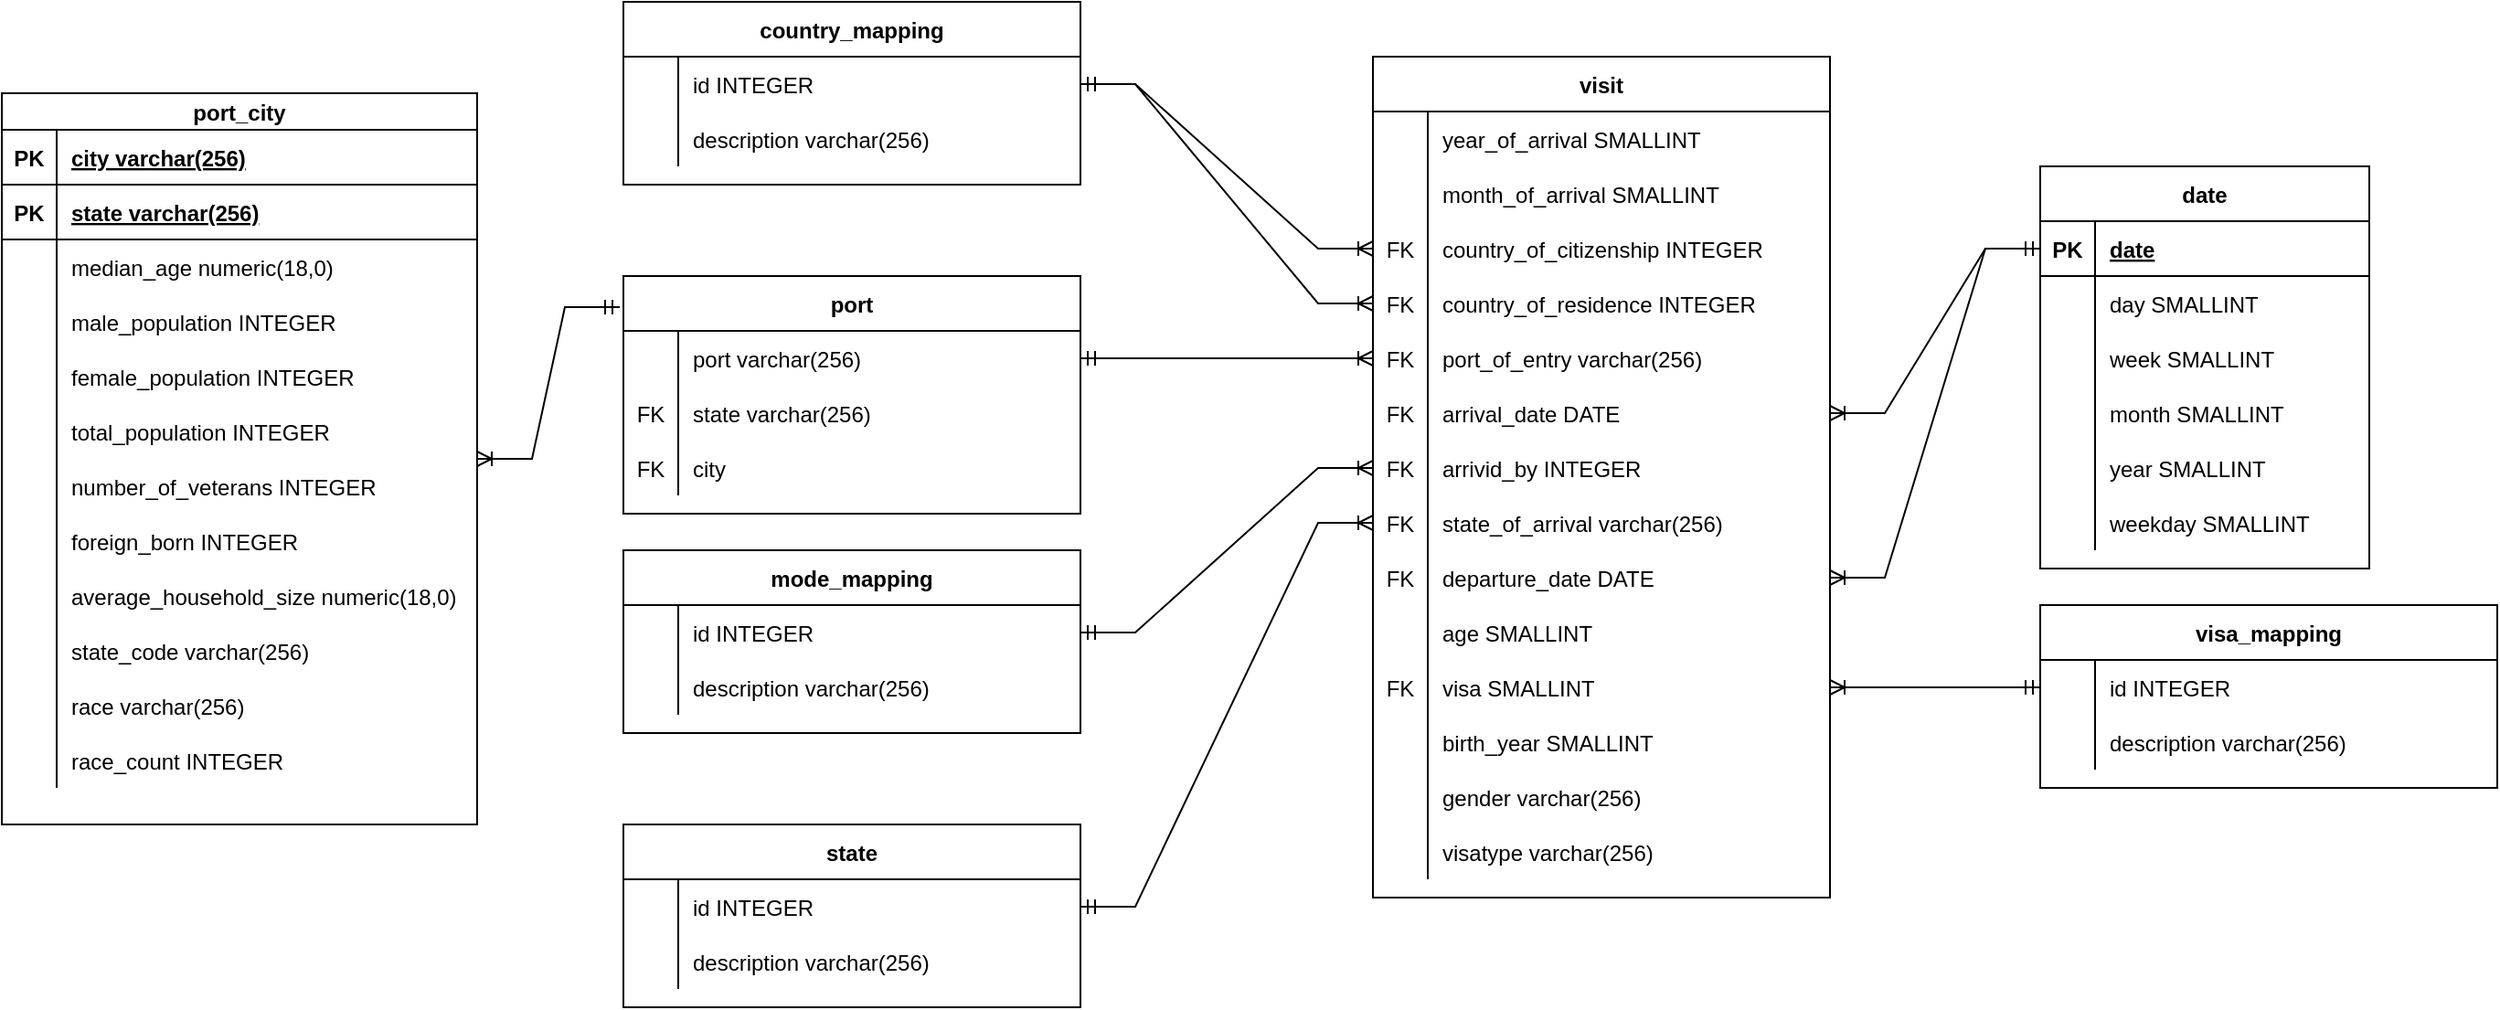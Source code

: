 <mxfile version="15.7.3" type="device"><diagram id="R2lEEEUBdFMjLlhIrx00" name="Page-1"><mxGraphModel dx="1426" dy="801" grid="1" gridSize="10" guides="1" tooltips="1" connect="1" arrows="1" fold="1" page="1" pageScale="1" pageWidth="850" pageHeight="1100" math="0" shadow="0" extFonts="Permanent Marker^https://fonts.googleapis.com/css?family=Permanent+Marker"><root><mxCell id="0"/><mxCell id="1" parent="0"/><mxCell id="C-vyLk0tnHw3VtMMgP7b-2" value="visit" style="shape=table;startSize=30;container=1;collapsible=1;childLayout=tableLayout;fixedRows=1;rowLines=0;fontStyle=1;align=center;resizeLast=1;" parent="1" vertex="1"><mxGeometry x="760" y="305" width="250" height="460" as="geometry"/></mxCell><mxCell id="C-vyLk0tnHw3VtMMgP7b-6" value="" style="shape=partialRectangle;collapsible=0;dropTarget=0;pointerEvents=0;fillColor=none;points=[[0,0.5],[1,0.5]];portConstraint=eastwest;top=0;left=0;right=0;bottom=0;" parent="C-vyLk0tnHw3VtMMgP7b-2" vertex="1"><mxGeometry y="30" width="250" height="30" as="geometry"/></mxCell><mxCell id="C-vyLk0tnHw3VtMMgP7b-7" value="" style="shape=partialRectangle;overflow=hidden;connectable=0;fillColor=none;top=0;left=0;bottom=0;right=0;" parent="C-vyLk0tnHw3VtMMgP7b-6" vertex="1"><mxGeometry width="30" height="30" as="geometry"><mxRectangle width="30" height="30" as="alternateBounds"/></mxGeometry></mxCell><mxCell id="C-vyLk0tnHw3VtMMgP7b-8" value="year_of_arrival SMALLINT" style="shape=partialRectangle;overflow=hidden;connectable=0;fillColor=none;top=0;left=0;bottom=0;right=0;align=left;spacingLeft=6;" parent="C-vyLk0tnHw3VtMMgP7b-6" vertex="1"><mxGeometry x="30" width="220" height="30" as="geometry"><mxRectangle width="220" height="30" as="alternateBounds"/></mxGeometry></mxCell><mxCell id="C-vyLk0tnHw3VtMMgP7b-9" value="" style="shape=partialRectangle;collapsible=0;dropTarget=0;pointerEvents=0;fillColor=none;points=[[0,0.5],[1,0.5]];portConstraint=eastwest;top=0;left=0;right=0;bottom=0;" parent="C-vyLk0tnHw3VtMMgP7b-2" vertex="1"><mxGeometry y="60" width="250" height="30" as="geometry"/></mxCell><mxCell id="C-vyLk0tnHw3VtMMgP7b-10" value="" style="shape=partialRectangle;overflow=hidden;connectable=0;fillColor=none;top=0;left=0;bottom=0;right=0;" parent="C-vyLk0tnHw3VtMMgP7b-9" vertex="1"><mxGeometry width="30" height="30" as="geometry"><mxRectangle width="30" height="30" as="alternateBounds"/></mxGeometry></mxCell><mxCell id="C-vyLk0tnHw3VtMMgP7b-11" value="month_of_arrival SMALLINT" style="shape=partialRectangle;overflow=hidden;connectable=0;fillColor=none;top=0;left=0;bottom=0;right=0;align=left;spacingLeft=6;" parent="C-vyLk0tnHw3VtMMgP7b-9" vertex="1"><mxGeometry x="30" width="220" height="30" as="geometry"><mxRectangle width="220" height="30" as="alternateBounds"/></mxGeometry></mxCell><mxCell id="hazP6G-nw2PqB7xqvJs9-37" style="shape=partialRectangle;collapsible=0;dropTarget=0;pointerEvents=0;fillColor=none;points=[[0,0.5],[1,0.5]];portConstraint=eastwest;top=0;left=0;right=0;bottom=0;" parent="C-vyLk0tnHw3VtMMgP7b-2" vertex="1"><mxGeometry y="90" width="250" height="30" as="geometry"/></mxCell><mxCell id="hazP6G-nw2PqB7xqvJs9-38" value="FK" style="shape=partialRectangle;overflow=hidden;connectable=0;fillColor=none;top=0;left=0;bottom=0;right=0;" parent="hazP6G-nw2PqB7xqvJs9-37" vertex="1"><mxGeometry width="30" height="30" as="geometry"><mxRectangle width="30" height="30" as="alternateBounds"/></mxGeometry></mxCell><mxCell id="hazP6G-nw2PqB7xqvJs9-39" value="country_of_citizenship INTEGER" style="shape=partialRectangle;overflow=hidden;connectable=0;fillColor=none;top=0;left=0;bottom=0;right=0;align=left;spacingLeft=6;" parent="hazP6G-nw2PqB7xqvJs9-37" vertex="1"><mxGeometry x="30" width="220" height="30" as="geometry"><mxRectangle width="220" height="30" as="alternateBounds"/></mxGeometry></mxCell><mxCell id="hazP6G-nw2PqB7xqvJs9-34" style="shape=partialRectangle;collapsible=0;dropTarget=0;pointerEvents=0;fillColor=none;points=[[0,0.5],[1,0.5]];portConstraint=eastwest;top=0;left=0;right=0;bottom=0;" parent="C-vyLk0tnHw3VtMMgP7b-2" vertex="1"><mxGeometry y="120" width="250" height="30" as="geometry"/></mxCell><mxCell id="hazP6G-nw2PqB7xqvJs9-35" value="FK" style="shape=partialRectangle;overflow=hidden;connectable=0;fillColor=none;top=0;left=0;bottom=0;right=0;" parent="hazP6G-nw2PqB7xqvJs9-34" vertex="1"><mxGeometry width="30" height="30" as="geometry"><mxRectangle width="30" height="30" as="alternateBounds"/></mxGeometry></mxCell><mxCell id="hazP6G-nw2PqB7xqvJs9-36" value="country_of_residence INTEGER" style="shape=partialRectangle;overflow=hidden;connectable=0;fillColor=none;top=0;left=0;bottom=0;right=0;align=left;spacingLeft=6;" parent="hazP6G-nw2PqB7xqvJs9-34" vertex="1"><mxGeometry x="30" width="220" height="30" as="geometry"><mxRectangle width="220" height="30" as="alternateBounds"/></mxGeometry></mxCell><mxCell id="hazP6G-nw2PqB7xqvJs9-31" style="shape=partialRectangle;collapsible=0;dropTarget=0;pointerEvents=0;fillColor=none;points=[[0,0.5],[1,0.5]];portConstraint=eastwest;top=0;left=0;right=0;bottom=0;" parent="C-vyLk0tnHw3VtMMgP7b-2" vertex="1"><mxGeometry y="150" width="250" height="30" as="geometry"/></mxCell><mxCell id="hazP6G-nw2PqB7xqvJs9-32" value="FK" style="shape=partialRectangle;overflow=hidden;connectable=0;fillColor=none;top=0;left=0;bottom=0;right=0;" parent="hazP6G-nw2PqB7xqvJs9-31" vertex="1"><mxGeometry width="30" height="30" as="geometry"><mxRectangle width="30" height="30" as="alternateBounds"/></mxGeometry></mxCell><mxCell id="hazP6G-nw2PqB7xqvJs9-33" value="port_of_entry varchar(256)" style="shape=partialRectangle;overflow=hidden;connectable=0;fillColor=none;top=0;left=0;bottom=0;right=0;align=left;spacingLeft=6;" parent="hazP6G-nw2PqB7xqvJs9-31" vertex="1"><mxGeometry x="30" width="220" height="30" as="geometry"><mxRectangle width="220" height="30" as="alternateBounds"/></mxGeometry></mxCell><mxCell id="hazP6G-nw2PqB7xqvJs9-28" style="shape=partialRectangle;collapsible=0;dropTarget=0;pointerEvents=0;fillColor=none;points=[[0,0.5],[1,0.5]];portConstraint=eastwest;top=0;left=0;right=0;bottom=0;" parent="C-vyLk0tnHw3VtMMgP7b-2" vertex="1"><mxGeometry y="180" width="250" height="30" as="geometry"/></mxCell><mxCell id="hazP6G-nw2PqB7xqvJs9-29" value="FK" style="shape=partialRectangle;overflow=hidden;connectable=0;fillColor=none;top=0;left=0;bottom=0;right=0;" parent="hazP6G-nw2PqB7xqvJs9-28" vertex="1"><mxGeometry width="30" height="30" as="geometry"><mxRectangle width="30" height="30" as="alternateBounds"/></mxGeometry></mxCell><mxCell id="hazP6G-nw2PqB7xqvJs9-30" value="arrival_date DATE" style="shape=partialRectangle;overflow=hidden;connectable=0;fillColor=none;top=0;left=0;bottom=0;right=0;align=left;spacingLeft=6;" parent="hazP6G-nw2PqB7xqvJs9-28" vertex="1"><mxGeometry x="30" width="220" height="30" as="geometry"><mxRectangle width="220" height="30" as="alternateBounds"/></mxGeometry></mxCell><mxCell id="hazP6G-nw2PqB7xqvJs9-25" style="shape=partialRectangle;collapsible=0;dropTarget=0;pointerEvents=0;fillColor=none;points=[[0,0.5],[1,0.5]];portConstraint=eastwest;top=0;left=0;right=0;bottom=0;" parent="C-vyLk0tnHw3VtMMgP7b-2" vertex="1"><mxGeometry y="210" width="250" height="30" as="geometry"/></mxCell><mxCell id="hazP6G-nw2PqB7xqvJs9-26" value="FK" style="shape=partialRectangle;overflow=hidden;connectable=0;fillColor=none;top=0;left=0;bottom=0;right=0;" parent="hazP6G-nw2PqB7xqvJs9-25" vertex="1"><mxGeometry width="30" height="30" as="geometry"><mxRectangle width="30" height="30" as="alternateBounds"/></mxGeometry></mxCell><mxCell id="hazP6G-nw2PqB7xqvJs9-27" value="arrivid_by INTEGER" style="shape=partialRectangle;overflow=hidden;connectable=0;fillColor=none;top=0;left=0;bottom=0;right=0;align=left;spacingLeft=6;" parent="hazP6G-nw2PqB7xqvJs9-25" vertex="1"><mxGeometry x="30" width="220" height="30" as="geometry"><mxRectangle width="220" height="30" as="alternateBounds"/></mxGeometry></mxCell><mxCell id="hazP6G-nw2PqB7xqvJs9-22" style="shape=partialRectangle;collapsible=0;dropTarget=0;pointerEvents=0;fillColor=none;points=[[0,0.5],[1,0.5]];portConstraint=eastwest;top=0;left=0;right=0;bottom=0;" parent="C-vyLk0tnHw3VtMMgP7b-2" vertex="1"><mxGeometry y="240" width="250" height="30" as="geometry"/></mxCell><mxCell id="hazP6G-nw2PqB7xqvJs9-23" value="FK" style="shape=partialRectangle;overflow=hidden;connectable=0;fillColor=none;top=0;left=0;bottom=0;right=0;" parent="hazP6G-nw2PqB7xqvJs9-22" vertex="1"><mxGeometry width="30" height="30" as="geometry"><mxRectangle width="30" height="30" as="alternateBounds"/></mxGeometry></mxCell><mxCell id="hazP6G-nw2PqB7xqvJs9-24" value="state_of_arrival varchar(256)" style="shape=partialRectangle;overflow=hidden;connectable=0;fillColor=none;top=0;left=0;bottom=0;right=0;align=left;spacingLeft=6;" parent="hazP6G-nw2PqB7xqvJs9-22" vertex="1"><mxGeometry x="30" width="220" height="30" as="geometry"><mxRectangle width="220" height="30" as="alternateBounds"/></mxGeometry></mxCell><mxCell id="hazP6G-nw2PqB7xqvJs9-19" style="shape=partialRectangle;collapsible=0;dropTarget=0;pointerEvents=0;fillColor=none;points=[[0,0.5],[1,0.5]];portConstraint=eastwest;top=0;left=0;right=0;bottom=0;" parent="C-vyLk0tnHw3VtMMgP7b-2" vertex="1"><mxGeometry y="270" width="250" height="30" as="geometry"/></mxCell><mxCell id="hazP6G-nw2PqB7xqvJs9-20" value="FK" style="shape=partialRectangle;overflow=hidden;connectable=0;fillColor=none;top=0;left=0;bottom=0;right=0;" parent="hazP6G-nw2PqB7xqvJs9-19" vertex="1"><mxGeometry width="30" height="30" as="geometry"><mxRectangle width="30" height="30" as="alternateBounds"/></mxGeometry></mxCell><mxCell id="hazP6G-nw2PqB7xqvJs9-21" value="departure_date DATE" style="shape=partialRectangle;overflow=hidden;connectable=0;fillColor=none;top=0;left=0;bottom=0;right=0;align=left;spacingLeft=6;" parent="hazP6G-nw2PqB7xqvJs9-19" vertex="1"><mxGeometry x="30" width="220" height="30" as="geometry"><mxRectangle width="220" height="30" as="alternateBounds"/></mxGeometry></mxCell><mxCell id="hazP6G-nw2PqB7xqvJs9-16" style="shape=partialRectangle;collapsible=0;dropTarget=0;pointerEvents=0;fillColor=none;points=[[0,0.5],[1,0.5]];portConstraint=eastwest;top=0;left=0;right=0;bottom=0;" parent="C-vyLk0tnHw3VtMMgP7b-2" vertex="1"><mxGeometry y="300" width="250" height="30" as="geometry"/></mxCell><mxCell id="hazP6G-nw2PqB7xqvJs9-17" style="shape=partialRectangle;overflow=hidden;connectable=0;fillColor=none;top=0;left=0;bottom=0;right=0;" parent="hazP6G-nw2PqB7xqvJs9-16" vertex="1"><mxGeometry width="30" height="30" as="geometry"><mxRectangle width="30" height="30" as="alternateBounds"/></mxGeometry></mxCell><mxCell id="hazP6G-nw2PqB7xqvJs9-18" value="age SMALLINT" style="shape=partialRectangle;overflow=hidden;connectable=0;fillColor=none;top=0;left=0;bottom=0;right=0;align=left;spacingLeft=6;" parent="hazP6G-nw2PqB7xqvJs9-16" vertex="1"><mxGeometry x="30" width="220" height="30" as="geometry"><mxRectangle width="220" height="30" as="alternateBounds"/></mxGeometry></mxCell><mxCell id="hazP6G-nw2PqB7xqvJs9-13" style="shape=partialRectangle;collapsible=0;dropTarget=0;pointerEvents=0;fillColor=none;points=[[0,0.5],[1,0.5]];portConstraint=eastwest;top=0;left=0;right=0;bottom=0;" parent="C-vyLk0tnHw3VtMMgP7b-2" vertex="1"><mxGeometry y="330" width="250" height="30" as="geometry"/></mxCell><mxCell id="hazP6G-nw2PqB7xqvJs9-14" value="FK" style="shape=partialRectangle;overflow=hidden;connectable=0;fillColor=none;top=0;left=0;bottom=0;right=0;" parent="hazP6G-nw2PqB7xqvJs9-13" vertex="1"><mxGeometry width="30" height="30" as="geometry"><mxRectangle width="30" height="30" as="alternateBounds"/></mxGeometry></mxCell><mxCell id="hazP6G-nw2PqB7xqvJs9-15" value="visa SMALLINT" style="shape=partialRectangle;overflow=hidden;connectable=0;fillColor=none;top=0;left=0;bottom=0;right=0;align=left;spacingLeft=6;" parent="hazP6G-nw2PqB7xqvJs9-13" vertex="1"><mxGeometry x="30" width="220" height="30" as="geometry"><mxRectangle width="220" height="30" as="alternateBounds"/></mxGeometry></mxCell><mxCell id="hazP6G-nw2PqB7xqvJs9-4" style="shape=partialRectangle;collapsible=0;dropTarget=0;pointerEvents=0;fillColor=none;points=[[0,0.5],[1,0.5]];portConstraint=eastwest;top=0;left=0;right=0;bottom=0;" parent="C-vyLk0tnHw3VtMMgP7b-2" vertex="1"><mxGeometry y="360" width="250" height="30" as="geometry"/></mxCell><mxCell id="hazP6G-nw2PqB7xqvJs9-5" style="shape=partialRectangle;overflow=hidden;connectable=0;fillColor=none;top=0;left=0;bottom=0;right=0;" parent="hazP6G-nw2PqB7xqvJs9-4" vertex="1"><mxGeometry width="30" height="30" as="geometry"><mxRectangle width="30" height="30" as="alternateBounds"/></mxGeometry></mxCell><mxCell id="hazP6G-nw2PqB7xqvJs9-6" value="birth_year SMALLINT" style="shape=partialRectangle;overflow=hidden;connectable=0;fillColor=none;top=0;left=0;bottom=0;right=0;align=left;spacingLeft=6;" parent="hazP6G-nw2PqB7xqvJs9-4" vertex="1"><mxGeometry x="30" width="220" height="30" as="geometry"><mxRectangle width="220" height="30" as="alternateBounds"/></mxGeometry></mxCell><mxCell id="hazP6G-nw2PqB7xqvJs9-1" style="shape=partialRectangle;collapsible=0;dropTarget=0;pointerEvents=0;fillColor=none;points=[[0,0.5],[1,0.5]];portConstraint=eastwest;top=0;left=0;right=0;bottom=0;" parent="C-vyLk0tnHw3VtMMgP7b-2" vertex="1"><mxGeometry y="390" width="250" height="30" as="geometry"/></mxCell><mxCell id="hazP6G-nw2PqB7xqvJs9-2" style="shape=partialRectangle;overflow=hidden;connectable=0;fillColor=none;top=0;left=0;bottom=0;right=0;" parent="hazP6G-nw2PqB7xqvJs9-1" vertex="1"><mxGeometry width="30" height="30" as="geometry"><mxRectangle width="30" height="30" as="alternateBounds"/></mxGeometry></mxCell><mxCell id="hazP6G-nw2PqB7xqvJs9-3" value="gender varchar(256)" style="shape=partialRectangle;overflow=hidden;connectable=0;fillColor=none;top=0;left=0;bottom=0;right=0;align=left;spacingLeft=6;" parent="hazP6G-nw2PqB7xqvJs9-1" vertex="1"><mxGeometry x="30" width="220" height="30" as="geometry"><mxRectangle width="220" height="30" as="alternateBounds"/></mxGeometry></mxCell><mxCell id="hazP6G-nw2PqB7xqvJs9-40" style="shape=partialRectangle;collapsible=0;dropTarget=0;pointerEvents=0;fillColor=none;points=[[0,0.5],[1,0.5]];portConstraint=eastwest;top=0;left=0;right=0;bottom=0;" parent="C-vyLk0tnHw3VtMMgP7b-2" vertex="1"><mxGeometry y="420" width="250" height="30" as="geometry"/></mxCell><mxCell id="hazP6G-nw2PqB7xqvJs9-41" value="" style="shape=partialRectangle;overflow=hidden;connectable=0;fillColor=none;top=0;left=0;bottom=0;right=0;" parent="hazP6G-nw2PqB7xqvJs9-40" vertex="1"><mxGeometry width="30" height="30" as="geometry"><mxRectangle width="30" height="30" as="alternateBounds"/></mxGeometry></mxCell><mxCell id="hazP6G-nw2PqB7xqvJs9-42" value="visatype varchar(256)" style="shape=partialRectangle;overflow=hidden;connectable=0;fillColor=none;top=0;left=0;bottom=0;right=0;align=left;spacingLeft=6;" parent="hazP6G-nw2PqB7xqvJs9-40" vertex="1"><mxGeometry x="30" width="220" height="30" as="geometry"><mxRectangle width="220" height="30" as="alternateBounds"/></mxGeometry></mxCell><mxCell id="C-vyLk0tnHw3VtMMgP7b-13" value="country_mapping" style="shape=table;startSize=30;container=1;collapsible=1;childLayout=tableLayout;fixedRows=1;rowLines=0;fontStyle=1;align=center;resizeLast=1;" parent="1" vertex="1"><mxGeometry x="350" y="275" width="250" height="100" as="geometry"/></mxCell><mxCell id="C-vyLk0tnHw3VtMMgP7b-17" value="" style="shape=partialRectangle;collapsible=0;dropTarget=0;pointerEvents=0;fillColor=none;points=[[0,0.5],[1,0.5]];portConstraint=eastwest;top=0;left=0;right=0;bottom=0;" parent="C-vyLk0tnHw3VtMMgP7b-13" vertex="1"><mxGeometry y="30" width="250" height="30" as="geometry"/></mxCell><mxCell id="C-vyLk0tnHw3VtMMgP7b-18" value="" style="shape=partialRectangle;overflow=hidden;connectable=0;fillColor=none;top=0;left=0;bottom=0;right=0;" parent="C-vyLk0tnHw3VtMMgP7b-17" vertex="1"><mxGeometry width="30" height="30" as="geometry"><mxRectangle width="30" height="30" as="alternateBounds"/></mxGeometry></mxCell><mxCell id="C-vyLk0tnHw3VtMMgP7b-19" value="id INTEGER" style="shape=partialRectangle;overflow=hidden;connectable=0;fillColor=none;top=0;left=0;bottom=0;right=0;align=left;spacingLeft=6;" parent="C-vyLk0tnHw3VtMMgP7b-17" vertex="1"><mxGeometry x="30" width="220" height="30" as="geometry"><mxRectangle width="220" height="30" as="alternateBounds"/></mxGeometry></mxCell><mxCell id="C-vyLk0tnHw3VtMMgP7b-20" value="" style="shape=partialRectangle;collapsible=0;dropTarget=0;pointerEvents=0;fillColor=none;points=[[0,0.5],[1,0.5]];portConstraint=eastwest;top=0;left=0;right=0;bottom=0;" parent="C-vyLk0tnHw3VtMMgP7b-13" vertex="1"><mxGeometry y="60" width="250" height="30" as="geometry"/></mxCell><mxCell id="C-vyLk0tnHw3VtMMgP7b-21" value="" style="shape=partialRectangle;overflow=hidden;connectable=0;fillColor=none;top=0;left=0;bottom=0;right=0;" parent="C-vyLk0tnHw3VtMMgP7b-20" vertex="1"><mxGeometry width="30" height="30" as="geometry"><mxRectangle width="30" height="30" as="alternateBounds"/></mxGeometry></mxCell><mxCell id="C-vyLk0tnHw3VtMMgP7b-22" value="description varchar(256)" style="shape=partialRectangle;overflow=hidden;connectable=0;fillColor=none;top=0;left=0;bottom=0;right=0;align=left;spacingLeft=6;" parent="C-vyLk0tnHw3VtMMgP7b-20" vertex="1"><mxGeometry x="30" width="220" height="30" as="geometry"><mxRectangle width="220" height="30" as="alternateBounds"/></mxGeometry></mxCell><mxCell id="hazP6G-nw2PqB7xqvJs9-43" value="port" style="shape=table;startSize=30;container=1;collapsible=1;childLayout=tableLayout;fixedRows=1;rowLines=0;fontStyle=1;align=center;resizeLast=1;" parent="1" vertex="1"><mxGeometry x="350" y="425" width="250" height="130" as="geometry"/></mxCell><mxCell id="hazP6G-nw2PqB7xqvJs9-44" value="" style="shape=partialRectangle;collapsible=0;dropTarget=0;pointerEvents=0;fillColor=none;points=[[0,0.5],[1,0.5]];portConstraint=eastwest;top=0;left=0;right=0;bottom=0;" parent="hazP6G-nw2PqB7xqvJs9-43" vertex="1"><mxGeometry y="30" width="250" height="30" as="geometry"/></mxCell><mxCell id="hazP6G-nw2PqB7xqvJs9-45" value="" style="shape=partialRectangle;overflow=hidden;connectable=0;fillColor=none;top=0;left=0;bottom=0;right=0;" parent="hazP6G-nw2PqB7xqvJs9-44" vertex="1"><mxGeometry width="30" height="30" as="geometry"><mxRectangle width="30" height="30" as="alternateBounds"/></mxGeometry></mxCell><mxCell id="hazP6G-nw2PqB7xqvJs9-46" value="port varchar(256)" style="shape=partialRectangle;overflow=hidden;connectable=0;fillColor=none;top=0;left=0;bottom=0;right=0;align=left;spacingLeft=6;" parent="hazP6G-nw2PqB7xqvJs9-44" vertex="1"><mxGeometry x="30" width="220" height="30" as="geometry"><mxRectangle width="220" height="30" as="alternateBounds"/></mxGeometry></mxCell><mxCell id="hazP6G-nw2PqB7xqvJs9-47" value="" style="shape=partialRectangle;collapsible=0;dropTarget=0;pointerEvents=0;fillColor=none;points=[[0,0.5],[1,0.5]];portConstraint=eastwest;top=0;left=0;right=0;bottom=0;" parent="hazP6G-nw2PqB7xqvJs9-43" vertex="1"><mxGeometry y="60" width="250" height="30" as="geometry"/></mxCell><mxCell id="hazP6G-nw2PqB7xqvJs9-48" value="FK" style="shape=partialRectangle;overflow=hidden;connectable=0;fillColor=none;top=0;left=0;bottom=0;right=0;" parent="hazP6G-nw2PqB7xqvJs9-47" vertex="1"><mxGeometry width="30" height="30" as="geometry"><mxRectangle width="30" height="30" as="alternateBounds"/></mxGeometry></mxCell><mxCell id="hazP6G-nw2PqB7xqvJs9-49" value="state varchar(256)" style="shape=partialRectangle;overflow=hidden;connectable=0;fillColor=none;top=0;left=0;bottom=0;right=0;align=left;spacingLeft=6;" parent="hazP6G-nw2PqB7xqvJs9-47" vertex="1"><mxGeometry x="30" width="220" height="30" as="geometry"><mxRectangle width="220" height="30" as="alternateBounds"/></mxGeometry></mxCell><mxCell id="TzOOoj2K23jad0Xkvvsw-1" style="shape=partialRectangle;collapsible=0;dropTarget=0;pointerEvents=0;fillColor=none;points=[[0,0.5],[1,0.5]];portConstraint=eastwest;top=0;left=0;right=0;bottom=0;" vertex="1" parent="hazP6G-nw2PqB7xqvJs9-43"><mxGeometry y="90" width="250" height="30" as="geometry"/></mxCell><mxCell id="TzOOoj2K23jad0Xkvvsw-2" value="FK" style="shape=partialRectangle;overflow=hidden;connectable=0;fillColor=none;top=0;left=0;bottom=0;right=0;" vertex="1" parent="TzOOoj2K23jad0Xkvvsw-1"><mxGeometry width="30" height="30" as="geometry"><mxRectangle width="30" height="30" as="alternateBounds"/></mxGeometry></mxCell><mxCell id="TzOOoj2K23jad0Xkvvsw-3" value="city" style="shape=partialRectangle;overflow=hidden;connectable=0;fillColor=none;top=0;left=0;bottom=0;right=0;align=left;spacingLeft=6;" vertex="1" parent="TzOOoj2K23jad0Xkvvsw-1"><mxGeometry x="30" width="220" height="30" as="geometry"><mxRectangle width="220" height="30" as="alternateBounds"/></mxGeometry></mxCell><mxCell id="hazP6G-nw2PqB7xqvJs9-50" value="mode_mapping" style="shape=table;startSize=30;container=1;collapsible=1;childLayout=tableLayout;fixedRows=1;rowLines=0;fontStyle=1;align=center;resizeLast=1;" parent="1" vertex="1"><mxGeometry x="350" y="575" width="250" height="100" as="geometry"/></mxCell><mxCell id="hazP6G-nw2PqB7xqvJs9-51" value="" style="shape=partialRectangle;collapsible=0;dropTarget=0;pointerEvents=0;fillColor=none;points=[[0,0.5],[1,0.5]];portConstraint=eastwest;top=0;left=0;right=0;bottom=0;" parent="hazP6G-nw2PqB7xqvJs9-50" vertex="1"><mxGeometry y="30" width="250" height="30" as="geometry"/></mxCell><mxCell id="hazP6G-nw2PqB7xqvJs9-52" value="" style="shape=partialRectangle;overflow=hidden;connectable=0;fillColor=none;top=0;left=0;bottom=0;right=0;" parent="hazP6G-nw2PqB7xqvJs9-51" vertex="1"><mxGeometry width="30" height="30" as="geometry"><mxRectangle width="30" height="30" as="alternateBounds"/></mxGeometry></mxCell><mxCell id="hazP6G-nw2PqB7xqvJs9-53" value="id INTEGER" style="shape=partialRectangle;overflow=hidden;connectable=0;fillColor=none;top=0;left=0;bottom=0;right=0;align=left;spacingLeft=6;" parent="hazP6G-nw2PqB7xqvJs9-51" vertex="1"><mxGeometry x="30" width="220" height="30" as="geometry"><mxRectangle width="220" height="30" as="alternateBounds"/></mxGeometry></mxCell><mxCell id="hazP6G-nw2PqB7xqvJs9-54" value="" style="shape=partialRectangle;collapsible=0;dropTarget=0;pointerEvents=0;fillColor=none;points=[[0,0.5],[1,0.5]];portConstraint=eastwest;top=0;left=0;right=0;bottom=0;" parent="hazP6G-nw2PqB7xqvJs9-50" vertex="1"><mxGeometry y="60" width="250" height="30" as="geometry"/></mxCell><mxCell id="hazP6G-nw2PqB7xqvJs9-55" value="" style="shape=partialRectangle;overflow=hidden;connectable=0;fillColor=none;top=0;left=0;bottom=0;right=0;" parent="hazP6G-nw2PqB7xqvJs9-54" vertex="1"><mxGeometry width="30" height="30" as="geometry"><mxRectangle width="30" height="30" as="alternateBounds"/></mxGeometry></mxCell><mxCell id="hazP6G-nw2PqB7xqvJs9-56" value="description varchar(256)" style="shape=partialRectangle;overflow=hidden;connectable=0;fillColor=none;top=0;left=0;bottom=0;right=0;align=left;spacingLeft=6;" parent="hazP6G-nw2PqB7xqvJs9-54" vertex="1"><mxGeometry x="30" width="220" height="30" as="geometry"><mxRectangle width="220" height="30" as="alternateBounds"/></mxGeometry></mxCell><mxCell id="hazP6G-nw2PqB7xqvJs9-57" value="state" style="shape=table;startSize=30;container=1;collapsible=1;childLayout=tableLayout;fixedRows=1;rowLines=0;fontStyle=1;align=center;resizeLast=1;" parent="1" vertex="1"><mxGeometry x="350" y="725" width="250" height="100" as="geometry"/></mxCell><mxCell id="hazP6G-nw2PqB7xqvJs9-58" value="" style="shape=partialRectangle;collapsible=0;dropTarget=0;pointerEvents=0;fillColor=none;points=[[0,0.5],[1,0.5]];portConstraint=eastwest;top=0;left=0;right=0;bottom=0;" parent="hazP6G-nw2PqB7xqvJs9-57" vertex="1"><mxGeometry y="30" width="250" height="30" as="geometry"/></mxCell><mxCell id="hazP6G-nw2PqB7xqvJs9-59" value="" style="shape=partialRectangle;overflow=hidden;connectable=0;fillColor=none;top=0;left=0;bottom=0;right=0;" parent="hazP6G-nw2PqB7xqvJs9-58" vertex="1"><mxGeometry width="30" height="30" as="geometry"><mxRectangle width="30" height="30" as="alternateBounds"/></mxGeometry></mxCell><mxCell id="hazP6G-nw2PqB7xqvJs9-60" value="id INTEGER" style="shape=partialRectangle;overflow=hidden;connectable=0;fillColor=none;top=0;left=0;bottom=0;right=0;align=left;spacingLeft=6;" parent="hazP6G-nw2PqB7xqvJs9-58" vertex="1"><mxGeometry x="30" width="220" height="30" as="geometry"><mxRectangle width="220" height="30" as="alternateBounds"/></mxGeometry></mxCell><mxCell id="hazP6G-nw2PqB7xqvJs9-61" value="" style="shape=partialRectangle;collapsible=0;dropTarget=0;pointerEvents=0;fillColor=none;points=[[0,0.5],[1,0.5]];portConstraint=eastwest;top=0;left=0;right=0;bottom=0;" parent="hazP6G-nw2PqB7xqvJs9-57" vertex="1"><mxGeometry y="60" width="250" height="30" as="geometry"/></mxCell><mxCell id="hazP6G-nw2PqB7xqvJs9-62" value="" style="shape=partialRectangle;overflow=hidden;connectable=0;fillColor=none;top=0;left=0;bottom=0;right=0;" parent="hazP6G-nw2PqB7xqvJs9-61" vertex="1"><mxGeometry width="30" height="30" as="geometry"><mxRectangle width="30" height="30" as="alternateBounds"/></mxGeometry></mxCell><mxCell id="hazP6G-nw2PqB7xqvJs9-63" value="description varchar(256)" style="shape=partialRectangle;overflow=hidden;connectable=0;fillColor=none;top=0;left=0;bottom=0;right=0;align=left;spacingLeft=6;" parent="hazP6G-nw2PqB7xqvJs9-61" vertex="1"><mxGeometry x="30" width="220" height="30" as="geometry"><mxRectangle width="220" height="30" as="alternateBounds"/></mxGeometry></mxCell><mxCell id="hazP6G-nw2PqB7xqvJs9-64" value="visa_mapping" style="shape=table;startSize=30;container=1;collapsible=1;childLayout=tableLayout;fixedRows=1;rowLines=0;fontStyle=1;align=center;resizeLast=1;" parent="1" vertex="1"><mxGeometry x="1125" y="605" width="250" height="100" as="geometry"/></mxCell><mxCell id="hazP6G-nw2PqB7xqvJs9-65" value="" style="shape=partialRectangle;collapsible=0;dropTarget=0;pointerEvents=0;fillColor=none;points=[[0,0.5],[1,0.5]];portConstraint=eastwest;top=0;left=0;right=0;bottom=0;" parent="hazP6G-nw2PqB7xqvJs9-64" vertex="1"><mxGeometry y="30" width="250" height="30" as="geometry"/></mxCell><mxCell id="hazP6G-nw2PqB7xqvJs9-66" value="" style="shape=partialRectangle;overflow=hidden;connectable=0;fillColor=none;top=0;left=0;bottom=0;right=0;" parent="hazP6G-nw2PqB7xqvJs9-65" vertex="1"><mxGeometry width="30" height="30" as="geometry"><mxRectangle width="30" height="30" as="alternateBounds"/></mxGeometry></mxCell><mxCell id="hazP6G-nw2PqB7xqvJs9-67" value="id INTEGER" style="shape=partialRectangle;overflow=hidden;connectable=0;fillColor=none;top=0;left=0;bottom=0;right=0;align=left;spacingLeft=6;" parent="hazP6G-nw2PqB7xqvJs9-65" vertex="1"><mxGeometry x="30" width="220" height="30" as="geometry"><mxRectangle width="220" height="30" as="alternateBounds"/></mxGeometry></mxCell><mxCell id="hazP6G-nw2PqB7xqvJs9-68" value="" style="shape=partialRectangle;collapsible=0;dropTarget=0;pointerEvents=0;fillColor=none;points=[[0,0.5],[1,0.5]];portConstraint=eastwest;top=0;left=0;right=0;bottom=0;" parent="hazP6G-nw2PqB7xqvJs9-64" vertex="1"><mxGeometry y="60" width="250" height="30" as="geometry"/></mxCell><mxCell id="hazP6G-nw2PqB7xqvJs9-69" value="" style="shape=partialRectangle;overflow=hidden;connectable=0;fillColor=none;top=0;left=0;bottom=0;right=0;" parent="hazP6G-nw2PqB7xqvJs9-68" vertex="1"><mxGeometry width="30" height="30" as="geometry"><mxRectangle width="30" height="30" as="alternateBounds"/></mxGeometry></mxCell><mxCell id="hazP6G-nw2PqB7xqvJs9-70" value="description varchar(256)" style="shape=partialRectangle;overflow=hidden;connectable=0;fillColor=none;top=0;left=0;bottom=0;right=0;align=left;spacingLeft=6;" parent="hazP6G-nw2PqB7xqvJs9-68" vertex="1"><mxGeometry x="30" width="220" height="30" as="geometry"><mxRectangle width="220" height="30" as="alternateBounds"/></mxGeometry></mxCell><mxCell id="hazP6G-nw2PqB7xqvJs9-71" value="date" style="shape=table;startSize=30;container=1;collapsible=1;childLayout=tableLayout;fixedRows=1;rowLines=0;fontStyle=1;align=center;resizeLast=1;" parent="1" vertex="1"><mxGeometry x="1125" y="365" width="180" height="220" as="geometry"/></mxCell><mxCell id="hazP6G-nw2PqB7xqvJs9-72" value="" style="shape=partialRectangle;collapsible=0;dropTarget=0;pointerEvents=0;fillColor=none;top=0;left=0;bottom=1;right=0;points=[[0,0.5],[1,0.5]];portConstraint=eastwest;" parent="hazP6G-nw2PqB7xqvJs9-71" vertex="1"><mxGeometry y="30" width="180" height="30" as="geometry"/></mxCell><mxCell id="hazP6G-nw2PqB7xqvJs9-73" value="PK" style="shape=partialRectangle;connectable=0;fillColor=none;top=0;left=0;bottom=0;right=0;fontStyle=1;overflow=hidden;" parent="hazP6G-nw2PqB7xqvJs9-72" vertex="1"><mxGeometry width="30" height="30" as="geometry"><mxRectangle width="30" height="30" as="alternateBounds"/></mxGeometry></mxCell><mxCell id="hazP6G-nw2PqB7xqvJs9-74" value="date" style="shape=partialRectangle;connectable=0;fillColor=none;top=0;left=0;bottom=0;right=0;align=left;spacingLeft=6;fontStyle=5;overflow=hidden;" parent="hazP6G-nw2PqB7xqvJs9-72" vertex="1"><mxGeometry x="30" width="150" height="30" as="geometry"><mxRectangle width="150" height="30" as="alternateBounds"/></mxGeometry></mxCell><mxCell id="hazP6G-nw2PqB7xqvJs9-78" value="" style="shape=partialRectangle;collapsible=0;dropTarget=0;pointerEvents=0;fillColor=none;top=0;left=0;bottom=0;right=0;points=[[0,0.5],[1,0.5]];portConstraint=eastwest;" parent="hazP6G-nw2PqB7xqvJs9-71" vertex="1"><mxGeometry y="60" width="180" height="30" as="geometry"/></mxCell><mxCell id="hazP6G-nw2PqB7xqvJs9-79" value="" style="shape=partialRectangle;connectable=0;fillColor=none;top=0;left=0;bottom=0;right=0;editable=1;overflow=hidden;" parent="hazP6G-nw2PqB7xqvJs9-78" vertex="1"><mxGeometry width="30" height="30" as="geometry"><mxRectangle width="30" height="30" as="alternateBounds"/></mxGeometry></mxCell><mxCell id="hazP6G-nw2PqB7xqvJs9-80" value="day SMALLINT" style="shape=partialRectangle;connectable=0;fillColor=none;top=0;left=0;bottom=0;right=0;align=left;spacingLeft=6;overflow=hidden;" parent="hazP6G-nw2PqB7xqvJs9-78" vertex="1"><mxGeometry x="30" width="150" height="30" as="geometry"><mxRectangle width="150" height="30" as="alternateBounds"/></mxGeometry></mxCell><mxCell id="hazP6G-nw2PqB7xqvJs9-81" value="" style="shape=partialRectangle;collapsible=0;dropTarget=0;pointerEvents=0;fillColor=none;top=0;left=0;bottom=0;right=0;points=[[0,0.5],[1,0.5]];portConstraint=eastwest;" parent="hazP6G-nw2PqB7xqvJs9-71" vertex="1"><mxGeometry y="90" width="180" height="30" as="geometry"/></mxCell><mxCell id="hazP6G-nw2PqB7xqvJs9-82" value="" style="shape=partialRectangle;connectable=0;fillColor=none;top=0;left=0;bottom=0;right=0;editable=1;overflow=hidden;" parent="hazP6G-nw2PqB7xqvJs9-81" vertex="1"><mxGeometry width="30" height="30" as="geometry"><mxRectangle width="30" height="30" as="alternateBounds"/></mxGeometry></mxCell><mxCell id="hazP6G-nw2PqB7xqvJs9-83" value="week SMALLINT" style="shape=partialRectangle;connectable=0;fillColor=none;top=0;left=0;bottom=0;right=0;align=left;spacingLeft=6;overflow=hidden;" parent="hazP6G-nw2PqB7xqvJs9-81" vertex="1"><mxGeometry x="30" width="150" height="30" as="geometry"><mxRectangle width="150" height="30" as="alternateBounds"/></mxGeometry></mxCell><mxCell id="hazP6G-nw2PqB7xqvJs9-84" style="shape=partialRectangle;collapsible=0;dropTarget=0;pointerEvents=0;fillColor=none;top=0;left=0;bottom=0;right=0;points=[[0,0.5],[1,0.5]];portConstraint=eastwest;" parent="hazP6G-nw2PqB7xqvJs9-71" vertex="1"><mxGeometry y="120" width="180" height="30" as="geometry"/></mxCell><mxCell id="hazP6G-nw2PqB7xqvJs9-85" style="shape=partialRectangle;connectable=0;fillColor=none;top=0;left=0;bottom=0;right=0;editable=1;overflow=hidden;" parent="hazP6G-nw2PqB7xqvJs9-84" vertex="1"><mxGeometry width="30" height="30" as="geometry"><mxRectangle width="30" height="30" as="alternateBounds"/></mxGeometry></mxCell><mxCell id="hazP6G-nw2PqB7xqvJs9-86" value="month SMALLINT" style="shape=partialRectangle;connectable=0;fillColor=none;top=0;left=0;bottom=0;right=0;align=left;spacingLeft=6;overflow=hidden;" parent="hazP6G-nw2PqB7xqvJs9-84" vertex="1"><mxGeometry x="30" width="150" height="30" as="geometry"><mxRectangle width="150" height="30" as="alternateBounds"/></mxGeometry></mxCell><mxCell id="hazP6G-nw2PqB7xqvJs9-87" style="shape=partialRectangle;collapsible=0;dropTarget=0;pointerEvents=0;fillColor=none;top=0;left=0;bottom=0;right=0;points=[[0,0.5],[1,0.5]];portConstraint=eastwest;" parent="hazP6G-nw2PqB7xqvJs9-71" vertex="1"><mxGeometry y="150" width="180" height="30" as="geometry"/></mxCell><mxCell id="hazP6G-nw2PqB7xqvJs9-88" style="shape=partialRectangle;connectable=0;fillColor=none;top=0;left=0;bottom=0;right=0;editable=1;overflow=hidden;" parent="hazP6G-nw2PqB7xqvJs9-87" vertex="1"><mxGeometry width="30" height="30" as="geometry"><mxRectangle width="30" height="30" as="alternateBounds"/></mxGeometry></mxCell><mxCell id="hazP6G-nw2PqB7xqvJs9-89" value="year SMALLINT" style="shape=partialRectangle;connectable=0;fillColor=none;top=0;left=0;bottom=0;right=0;align=left;spacingLeft=6;overflow=hidden;" parent="hazP6G-nw2PqB7xqvJs9-87" vertex="1"><mxGeometry x="30" width="150" height="30" as="geometry"><mxRectangle width="150" height="30" as="alternateBounds"/></mxGeometry></mxCell><mxCell id="hazP6G-nw2PqB7xqvJs9-90" style="shape=partialRectangle;collapsible=0;dropTarget=0;pointerEvents=0;fillColor=none;top=0;left=0;bottom=0;right=0;points=[[0,0.5],[1,0.5]];portConstraint=eastwest;" parent="hazP6G-nw2PqB7xqvJs9-71" vertex="1"><mxGeometry y="180" width="180" height="30" as="geometry"/></mxCell><mxCell id="hazP6G-nw2PqB7xqvJs9-91" style="shape=partialRectangle;connectable=0;fillColor=none;top=0;left=0;bottom=0;right=0;editable=1;overflow=hidden;" parent="hazP6G-nw2PqB7xqvJs9-90" vertex="1"><mxGeometry width="30" height="30" as="geometry"><mxRectangle width="30" height="30" as="alternateBounds"/></mxGeometry></mxCell><mxCell id="hazP6G-nw2PqB7xqvJs9-92" value="weekday SMALLINT" style="shape=partialRectangle;connectable=0;fillColor=none;top=0;left=0;bottom=0;right=0;align=left;spacingLeft=6;overflow=hidden;" parent="hazP6G-nw2PqB7xqvJs9-90" vertex="1"><mxGeometry x="30" width="150" height="30" as="geometry"><mxRectangle width="150" height="30" as="alternateBounds"/></mxGeometry></mxCell><mxCell id="hazP6G-nw2PqB7xqvJs9-93" style="edgeStyle=orthogonalEdgeStyle;rounded=0;orthogonalLoop=1;jettySize=auto;html=1;exitX=1;exitY=0.5;exitDx=0;exitDy=0;entryX=0;entryY=0.5;entryDx=0;entryDy=0;strokeColor=none;" parent="1" source="hazP6G-nw2PqB7xqvJs9-28" target="hazP6G-nw2PqB7xqvJs9-72" edge="1"><mxGeometry relative="1" as="geometry"/></mxCell><mxCell id="hazP6G-nw2PqB7xqvJs9-95" value="" style="edgeStyle=entityRelationEdgeStyle;fontSize=12;html=1;endArrow=ERmandOne;startArrow=ERoneToMany;rounded=0;entryX=0;entryY=0.5;entryDx=0;entryDy=0;exitX=1;exitY=0.5;exitDx=0;exitDy=0;startFill=0;endFill=0;" parent="1" source="hazP6G-nw2PqB7xqvJs9-28" target="hazP6G-nw2PqB7xqvJs9-72" edge="1"><mxGeometry width="100" height="100" relative="1" as="geometry"><mxPoint x="930" y="545" as="sourcePoint"/><mxPoint x="1130" y="465" as="targetPoint"/></mxGeometry></mxCell><mxCell id="hazP6G-nw2PqB7xqvJs9-96" value="" style="edgeStyle=entityRelationEdgeStyle;fontSize=12;html=1;endArrow=ERmandOne;startArrow=ERoneToMany;rounded=0;entryX=0;entryY=0.5;entryDx=0;entryDy=0;exitX=1;exitY=0.5;exitDx=0;exitDy=0;startFill=0;endFill=0;" parent="1" source="hazP6G-nw2PqB7xqvJs9-19" target="hazP6G-nw2PqB7xqvJs9-72" edge="1"><mxGeometry width="100" height="100" relative="1" as="geometry"><mxPoint x="950" y="510" as="sourcePoint"/><mxPoint x="1140" y="457.98" as="targetPoint"/></mxGeometry></mxCell><mxCell id="hazP6G-nw2PqB7xqvJs9-97" value="" style="edgeStyle=entityRelationEdgeStyle;fontSize=12;html=1;endArrow=ERmandOne;startArrow=ERoneToMany;rounded=0;entryX=1;entryY=0.5;entryDx=0;entryDy=0;exitX=0;exitY=0.5;exitDx=0;exitDy=0;startFill=0;endFill=0;" parent="1" source="hazP6G-nw2PqB7xqvJs9-37" target="C-vyLk0tnHw3VtMMgP7b-17" edge="1"><mxGeometry width="100" height="100" relative="1" as="geometry"><mxPoint x="950" y="510" as="sourcePoint"/><mxPoint x="1110" y="560" as="targetPoint"/></mxGeometry></mxCell><mxCell id="hazP6G-nw2PqB7xqvJs9-98" value="" style="edgeStyle=entityRelationEdgeStyle;fontSize=12;html=1;endArrow=ERmandOne;startArrow=ERoneToMany;rounded=0;entryX=1;entryY=0.5;entryDx=0;entryDy=0;exitX=0;exitY=0.5;exitDx=0;exitDy=0;startFill=0;endFill=0;" parent="1" source="hazP6G-nw2PqB7xqvJs9-34" target="C-vyLk0tnHw3VtMMgP7b-17" edge="1"><mxGeometry width="100" height="100" relative="1" as="geometry"><mxPoint x="700" y="420" as="sourcePoint"/><mxPoint x="610" y="330" as="targetPoint"/></mxGeometry></mxCell><mxCell id="hazP6G-nw2PqB7xqvJs9-99" value="" style="edgeStyle=entityRelationEdgeStyle;fontSize=12;html=1;endArrow=ERmandOne;startArrow=ERoneToMany;rounded=0;entryX=1;entryY=0.5;entryDx=0;entryDy=0;exitX=0;exitY=0.5;exitDx=0;exitDy=0;startFill=0;endFill=0;" parent="1" source="hazP6G-nw2PqB7xqvJs9-25" target="hazP6G-nw2PqB7xqvJs9-51" edge="1"><mxGeometry width="100" height="100" relative="1" as="geometry"><mxPoint x="700" y="450" as="sourcePoint"/><mxPoint x="610" y="330" as="targetPoint"/></mxGeometry></mxCell><mxCell id="hazP6G-nw2PqB7xqvJs9-100" value="" style="edgeStyle=entityRelationEdgeStyle;fontSize=12;html=1;endArrow=ERmandOne;startArrow=ERoneToMany;rounded=0;entryX=1;entryY=0.5;entryDx=0;entryDy=0;exitX=0;exitY=0.5;exitDx=0;exitDy=0;startFill=0;endFill=0;" parent="1" source="hazP6G-nw2PqB7xqvJs9-22" target="hazP6G-nw2PqB7xqvJs9-58" edge="1"><mxGeometry width="100" height="100" relative="1" as="geometry"><mxPoint x="710" y="460" as="sourcePoint"/><mxPoint x="620" y="340" as="targetPoint"/></mxGeometry></mxCell><mxCell id="hazP6G-nw2PqB7xqvJs9-101" value="" style="edgeStyle=entityRelationEdgeStyle;fontSize=12;html=1;endArrow=ERmandOne;startArrow=ERoneToMany;rounded=0;entryX=1;entryY=0.5;entryDx=0;entryDy=0;exitX=0;exitY=0.5;exitDx=0;exitDy=0;startFill=0;endFill=0;" parent="1" source="hazP6G-nw2PqB7xqvJs9-31" target="hazP6G-nw2PqB7xqvJs9-44" edge="1"><mxGeometry width="100" height="100" relative="1" as="geometry"><mxPoint x="700" y="450" as="sourcePoint"/><mxPoint x="610" y="330" as="targetPoint"/></mxGeometry></mxCell><mxCell id="hazP6G-nw2PqB7xqvJs9-102" value="" style="edgeStyle=entityRelationEdgeStyle;fontSize=12;html=1;endArrow=ERmandOne;startArrow=ERoneToMany;rounded=0;entryX=0;entryY=0.5;entryDx=0;entryDy=0;startFill=0;endFill=0;exitX=1;exitY=0.5;exitDx=0;exitDy=0;" parent="1" source="hazP6G-nw2PqB7xqvJs9-13" target="hazP6G-nw2PqB7xqvJs9-65" edge="1"><mxGeometry width="100" height="100" relative="1" as="geometry"><mxPoint x="710" y="460" as="sourcePoint"/><mxPoint x="620" y="340" as="targetPoint"/></mxGeometry></mxCell><object label="port_city" a="sdf" id="hazP6G-nw2PqB7xqvJs9-103"><mxCell style="shape=table;startSize=20;container=1;collapsible=1;childLayout=tableLayout;fixedRows=1;rowLines=0;fontStyle=1;align=center;resizeLast=1;" parent="1" vertex="1"><mxGeometry x="10" y="325" width="260" height="400" as="geometry"/></mxCell></object><mxCell id="hazP6G-nw2PqB7xqvJs9-104" value="" style="shape=partialRectangle;collapsible=0;dropTarget=0;pointerEvents=0;fillColor=none;top=0;left=0;bottom=1;right=0;points=[[0,0.5],[1,0.5]];portConstraint=eastwest;" parent="hazP6G-nw2PqB7xqvJs9-103" vertex="1"><mxGeometry y="20" width="260" height="30" as="geometry"/></mxCell><mxCell id="hazP6G-nw2PqB7xqvJs9-105" value="PK" style="shape=partialRectangle;connectable=0;fillColor=none;top=0;left=0;bottom=0;right=0;fontStyle=1;overflow=hidden;" parent="hazP6G-nw2PqB7xqvJs9-104" vertex="1"><mxGeometry width="30" height="30" as="geometry"><mxRectangle width="30" height="30" as="alternateBounds"/></mxGeometry></mxCell><mxCell id="hazP6G-nw2PqB7xqvJs9-106" value="city varchar(256)" style="shape=partialRectangle;connectable=0;fillColor=none;top=0;left=0;bottom=0;right=0;align=left;spacingLeft=6;fontStyle=5;overflow=hidden;" parent="hazP6G-nw2PqB7xqvJs9-104" vertex="1"><mxGeometry x="30" width="230" height="30" as="geometry"><mxRectangle width="230" height="30" as="alternateBounds"/></mxGeometry></mxCell><mxCell id="TzOOoj2K23jad0Xkvvsw-8" style="shape=partialRectangle;collapsible=0;dropTarget=0;pointerEvents=0;fillColor=none;top=0;left=0;bottom=1;right=0;points=[[0,0.5],[1,0.5]];portConstraint=eastwest;" vertex="1" parent="hazP6G-nw2PqB7xqvJs9-103"><mxGeometry y="50" width="260" height="30" as="geometry"/></mxCell><mxCell id="TzOOoj2K23jad0Xkvvsw-9" value="PK" style="shape=partialRectangle;connectable=0;fillColor=none;top=0;left=0;bottom=0;right=0;fontStyle=1;overflow=hidden;" vertex="1" parent="TzOOoj2K23jad0Xkvvsw-8"><mxGeometry width="30" height="30" as="geometry"><mxRectangle width="30" height="30" as="alternateBounds"/></mxGeometry></mxCell><mxCell id="TzOOoj2K23jad0Xkvvsw-10" value="state varchar(256)" style="shape=partialRectangle;connectable=0;fillColor=none;top=0;left=0;bottom=0;right=0;align=left;spacingLeft=6;fontStyle=5;overflow=hidden;" vertex="1" parent="TzOOoj2K23jad0Xkvvsw-8"><mxGeometry x="30" width="230" height="30" as="geometry"><mxRectangle width="230" height="30" as="alternateBounds"/></mxGeometry></mxCell><mxCell id="hazP6G-nw2PqB7xqvJs9-110" value="" style="shape=partialRectangle;collapsible=0;dropTarget=0;pointerEvents=0;fillColor=none;top=0;left=0;bottom=0;right=0;points=[[0,0.5],[1,0.5]];portConstraint=eastwest;" parent="hazP6G-nw2PqB7xqvJs9-103" vertex="1"><mxGeometry y="80" width="260" height="30" as="geometry"/></mxCell><mxCell id="hazP6G-nw2PqB7xqvJs9-111" value="" style="shape=partialRectangle;connectable=0;fillColor=none;top=0;left=0;bottom=0;right=0;editable=1;overflow=hidden;" parent="hazP6G-nw2PqB7xqvJs9-110" vertex="1"><mxGeometry width="30" height="30" as="geometry"><mxRectangle width="30" height="30" as="alternateBounds"/></mxGeometry></mxCell><object label="median_age numeric(18,0)" test="" a="" id="hazP6G-nw2PqB7xqvJs9-112"><mxCell style="shape=partialRectangle;connectable=0;fillColor=none;top=0;left=0;bottom=0;right=0;align=left;spacingLeft=6;overflow=hidden;" parent="hazP6G-nw2PqB7xqvJs9-110" vertex="1"><mxGeometry x="30" width="230" height="30" as="geometry"><mxRectangle width="230" height="30" as="alternateBounds"/></mxGeometry></mxCell></object><mxCell id="hazP6G-nw2PqB7xqvJs9-113" style="shape=partialRectangle;collapsible=0;dropTarget=0;pointerEvents=0;fillColor=none;top=0;left=0;bottom=0;right=0;points=[[0,0.5],[1,0.5]];portConstraint=eastwest;" parent="hazP6G-nw2PqB7xqvJs9-103" vertex="1"><mxGeometry y="110" width="260" height="30" as="geometry"/></mxCell><mxCell id="hazP6G-nw2PqB7xqvJs9-114" style="shape=partialRectangle;connectable=0;fillColor=none;top=0;left=0;bottom=0;right=0;editable=1;overflow=hidden;" parent="hazP6G-nw2PqB7xqvJs9-113" vertex="1"><mxGeometry width="30" height="30" as="geometry"><mxRectangle width="30" height="30" as="alternateBounds"/></mxGeometry></mxCell><mxCell id="hazP6G-nw2PqB7xqvJs9-115" value="male_population INTEGER" style="shape=partialRectangle;connectable=0;fillColor=none;top=0;left=0;bottom=0;right=0;align=left;spacingLeft=6;overflow=hidden;" parent="hazP6G-nw2PqB7xqvJs9-113" vertex="1"><mxGeometry x="30" width="230" height="30" as="geometry"><mxRectangle width="230" height="30" as="alternateBounds"/></mxGeometry></mxCell><mxCell id="hazP6G-nw2PqB7xqvJs9-116" style="shape=partialRectangle;collapsible=0;dropTarget=0;pointerEvents=0;fillColor=none;top=0;left=0;bottom=0;right=0;points=[[0,0.5],[1,0.5]];portConstraint=eastwest;" parent="hazP6G-nw2PqB7xqvJs9-103" vertex="1"><mxGeometry y="140" width="260" height="30" as="geometry"/></mxCell><mxCell id="hazP6G-nw2PqB7xqvJs9-117" style="shape=partialRectangle;connectable=0;fillColor=none;top=0;left=0;bottom=0;right=0;editable=1;overflow=hidden;" parent="hazP6G-nw2PqB7xqvJs9-116" vertex="1"><mxGeometry width="30" height="30" as="geometry"><mxRectangle width="30" height="30" as="alternateBounds"/></mxGeometry></mxCell><mxCell id="hazP6G-nw2PqB7xqvJs9-118" value="female_population INTEGER" style="shape=partialRectangle;connectable=0;fillColor=none;top=0;left=0;bottom=0;right=0;align=left;spacingLeft=6;overflow=hidden;" parent="hazP6G-nw2PqB7xqvJs9-116" vertex="1"><mxGeometry x="30" width="230" height="30" as="geometry"><mxRectangle width="230" height="30" as="alternateBounds"/></mxGeometry></mxCell><mxCell id="hazP6G-nw2PqB7xqvJs9-119" style="shape=partialRectangle;collapsible=0;dropTarget=0;pointerEvents=0;fillColor=none;top=0;left=0;bottom=0;right=0;points=[[0,0.5],[1,0.5]];portConstraint=eastwest;" parent="hazP6G-nw2PqB7xqvJs9-103" vertex="1"><mxGeometry y="170" width="260" height="30" as="geometry"/></mxCell><mxCell id="hazP6G-nw2PqB7xqvJs9-120" style="shape=partialRectangle;connectable=0;fillColor=none;top=0;left=0;bottom=0;right=0;editable=1;overflow=hidden;" parent="hazP6G-nw2PqB7xqvJs9-119" vertex="1"><mxGeometry width="30" height="30" as="geometry"><mxRectangle width="30" height="30" as="alternateBounds"/></mxGeometry></mxCell><mxCell id="hazP6G-nw2PqB7xqvJs9-121" value="total_population INTEGER" style="shape=partialRectangle;connectable=0;fillColor=none;top=0;left=0;bottom=0;right=0;align=left;spacingLeft=6;overflow=hidden;" parent="hazP6G-nw2PqB7xqvJs9-119" vertex="1"><mxGeometry x="30" width="230" height="30" as="geometry"><mxRectangle width="230" height="30" as="alternateBounds"/></mxGeometry></mxCell><mxCell id="hazP6G-nw2PqB7xqvJs9-144" style="shape=partialRectangle;collapsible=0;dropTarget=0;pointerEvents=0;fillColor=none;top=0;left=0;bottom=0;right=0;points=[[0,0.5],[1,0.5]];portConstraint=eastwest;" parent="hazP6G-nw2PqB7xqvJs9-103" vertex="1"><mxGeometry y="200" width="260" height="30" as="geometry"/></mxCell><mxCell id="hazP6G-nw2PqB7xqvJs9-145" style="shape=partialRectangle;connectable=0;fillColor=none;top=0;left=0;bottom=0;right=0;editable=1;overflow=hidden;" parent="hazP6G-nw2PqB7xqvJs9-144" vertex="1"><mxGeometry width="30" height="30" as="geometry"><mxRectangle width="30" height="30" as="alternateBounds"/></mxGeometry></mxCell><mxCell id="hazP6G-nw2PqB7xqvJs9-146" value="number_of_veterans INTEGER" style="shape=partialRectangle;connectable=0;fillColor=none;top=0;left=0;bottom=0;right=0;align=left;spacingLeft=6;overflow=hidden;" parent="hazP6G-nw2PqB7xqvJs9-144" vertex="1"><mxGeometry x="30" width="230" height="30" as="geometry"><mxRectangle width="230" height="30" as="alternateBounds"/></mxGeometry></mxCell><mxCell id="hazP6G-nw2PqB7xqvJs9-141" style="shape=partialRectangle;collapsible=0;dropTarget=0;pointerEvents=0;fillColor=none;top=0;left=0;bottom=0;right=0;points=[[0,0.5],[1,0.5]];portConstraint=eastwest;" parent="hazP6G-nw2PqB7xqvJs9-103" vertex="1"><mxGeometry y="230" width="260" height="30" as="geometry"/></mxCell><mxCell id="hazP6G-nw2PqB7xqvJs9-142" style="shape=partialRectangle;connectable=0;fillColor=none;top=0;left=0;bottom=0;right=0;editable=1;overflow=hidden;" parent="hazP6G-nw2PqB7xqvJs9-141" vertex="1"><mxGeometry width="30" height="30" as="geometry"><mxRectangle width="30" height="30" as="alternateBounds"/></mxGeometry></mxCell><mxCell id="hazP6G-nw2PqB7xqvJs9-143" value="foreign_born INTEGER" style="shape=partialRectangle;connectable=0;fillColor=none;top=0;left=0;bottom=0;right=0;align=left;spacingLeft=6;overflow=hidden;" parent="hazP6G-nw2PqB7xqvJs9-141" vertex="1"><mxGeometry x="30" width="230" height="30" as="geometry"><mxRectangle width="230" height="30" as="alternateBounds"/></mxGeometry></mxCell><mxCell id="hazP6G-nw2PqB7xqvJs9-138" style="shape=partialRectangle;collapsible=0;dropTarget=0;pointerEvents=0;fillColor=none;top=0;left=0;bottom=0;right=0;points=[[0,0.5],[1,0.5]];portConstraint=eastwest;" parent="hazP6G-nw2PqB7xqvJs9-103" vertex="1"><mxGeometry y="260" width="260" height="30" as="geometry"/></mxCell><mxCell id="hazP6G-nw2PqB7xqvJs9-139" style="shape=partialRectangle;connectable=0;fillColor=none;top=0;left=0;bottom=0;right=0;editable=1;overflow=hidden;" parent="hazP6G-nw2PqB7xqvJs9-138" vertex="1"><mxGeometry width="30" height="30" as="geometry"><mxRectangle width="30" height="30" as="alternateBounds"/></mxGeometry></mxCell><mxCell id="hazP6G-nw2PqB7xqvJs9-140" value="average_household_size numeric(18,0)" style="shape=partialRectangle;connectable=0;fillColor=none;top=0;left=0;bottom=0;right=0;align=left;spacingLeft=6;overflow=hidden;" parent="hazP6G-nw2PqB7xqvJs9-138" vertex="1"><mxGeometry x="30" width="230" height="30" as="geometry"><mxRectangle width="230" height="30" as="alternateBounds"/></mxGeometry></mxCell><mxCell id="hazP6G-nw2PqB7xqvJs9-135" style="shape=partialRectangle;collapsible=0;dropTarget=0;pointerEvents=0;fillColor=none;top=0;left=0;bottom=0;right=0;points=[[0,0.5],[1,0.5]];portConstraint=eastwest;" parent="hazP6G-nw2PqB7xqvJs9-103" vertex="1"><mxGeometry y="290" width="260" height="30" as="geometry"/></mxCell><mxCell id="hazP6G-nw2PqB7xqvJs9-136" style="shape=partialRectangle;connectable=0;fillColor=none;top=0;left=0;bottom=0;right=0;editable=1;overflow=hidden;" parent="hazP6G-nw2PqB7xqvJs9-135" vertex="1"><mxGeometry width="30" height="30" as="geometry"><mxRectangle width="30" height="30" as="alternateBounds"/></mxGeometry></mxCell><mxCell id="hazP6G-nw2PqB7xqvJs9-137" value="state_code varchar(256)" style="shape=partialRectangle;connectable=0;fillColor=none;top=0;left=0;bottom=0;right=0;align=left;spacingLeft=6;overflow=hidden;" parent="hazP6G-nw2PqB7xqvJs9-135" vertex="1"><mxGeometry x="30" width="230" height="30" as="geometry"><mxRectangle width="230" height="30" as="alternateBounds"/></mxGeometry></mxCell><mxCell id="hazP6G-nw2PqB7xqvJs9-147" style="shape=partialRectangle;collapsible=0;dropTarget=0;pointerEvents=0;fillColor=none;top=0;left=0;bottom=0;right=0;points=[[0,0.5],[1,0.5]];portConstraint=eastwest;" parent="hazP6G-nw2PqB7xqvJs9-103" vertex="1"><mxGeometry y="320" width="260" height="30" as="geometry"/></mxCell><mxCell id="hazP6G-nw2PqB7xqvJs9-148" style="shape=partialRectangle;connectable=0;fillColor=none;top=0;left=0;bottom=0;right=0;editable=1;overflow=hidden;" parent="hazP6G-nw2PqB7xqvJs9-147" vertex="1"><mxGeometry width="30" height="30" as="geometry"><mxRectangle width="30" height="30" as="alternateBounds"/></mxGeometry></mxCell><mxCell id="hazP6G-nw2PqB7xqvJs9-149" value="race varchar(256)" style="shape=partialRectangle;connectable=0;fillColor=none;top=0;left=0;bottom=0;right=0;align=left;spacingLeft=6;overflow=hidden;" parent="hazP6G-nw2PqB7xqvJs9-147" vertex="1"><mxGeometry x="30" width="230" height="30" as="geometry"><mxRectangle width="230" height="30" as="alternateBounds"/></mxGeometry></mxCell><mxCell id="hazP6G-nw2PqB7xqvJs9-150" style="shape=partialRectangle;collapsible=0;dropTarget=0;pointerEvents=0;fillColor=none;top=0;left=0;bottom=0;right=0;points=[[0,0.5],[1,0.5]];portConstraint=eastwest;" parent="hazP6G-nw2PqB7xqvJs9-103" vertex="1"><mxGeometry y="350" width="260" height="30" as="geometry"/></mxCell><mxCell id="hazP6G-nw2PqB7xqvJs9-151" style="shape=partialRectangle;connectable=0;fillColor=none;top=0;left=0;bottom=0;right=0;editable=1;overflow=hidden;" parent="hazP6G-nw2PqB7xqvJs9-150" vertex="1"><mxGeometry width="30" height="30" as="geometry"><mxRectangle width="30" height="30" as="alternateBounds"/></mxGeometry></mxCell><mxCell id="hazP6G-nw2PqB7xqvJs9-152" value="race_count INTEGER" style="shape=partialRectangle;connectable=0;fillColor=none;top=0;left=0;bottom=0;right=0;align=left;spacingLeft=6;overflow=hidden;" parent="hazP6G-nw2PqB7xqvJs9-150" vertex="1"><mxGeometry x="30" width="230" height="30" as="geometry"><mxRectangle width="230" height="30" as="alternateBounds"/></mxGeometry></mxCell><mxCell id="TzOOoj2K23jad0Xkvvsw-11" value="" style="edgeStyle=entityRelationEdgeStyle;fontSize=12;html=1;endArrow=ERmandOne;startArrow=ERoneToMany;rounded=0;entryX=-0.008;entryY=0.131;entryDx=0;entryDy=0;startFill=0;endFill=0;entryPerimeter=0;" edge="1" parent="1" source="hazP6G-nw2PqB7xqvJs9-103" target="hazP6G-nw2PqB7xqvJs9-43"><mxGeometry width="100" height="100" relative="1" as="geometry"><mxPoint x="770" y="540" as="sourcePoint"/><mxPoint x="610" y="630" as="targetPoint"/></mxGeometry></mxCell></root></mxGraphModel></diagram></mxfile>